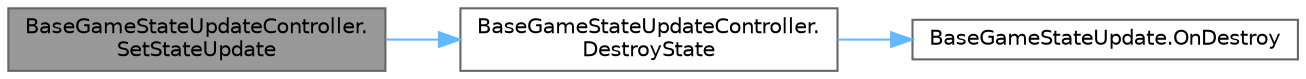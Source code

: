 digraph "BaseGameStateUpdateController.SetStateUpdate"
{
 // LATEX_PDF_SIZE
  bgcolor="transparent";
  edge [fontname=Helvetica,fontsize=10,labelfontname=Helvetica,labelfontsize=10];
  node [fontname=Helvetica,fontsize=10,shape=box,height=0.2,width=0.4];
  rankdir="LR";
  Node1 [id="Node000001",label="BaseGameStateUpdateController.\lSetStateUpdate",height=0.2,width=0.4,color="gray40", fillcolor="grey60", style="filled", fontcolor="black",tooltip="一致するステートの処理をセット"];
  Node1 -> Node2 [id="edge1_Node000001_Node000002",color="steelblue1",style="solid",tooltip=" "];
  Node2 [id="Node000002",label="BaseGameStateUpdateController.\lDestroyState",height=0.2,width=0.4,color="grey40", fillcolor="white", style="filled",URL="$class_base_game_state_update_controller.html#ace91a87b988cb9a24c05f2c95059ae7d",tooltip="削除処理"];
  Node2 -> Node3 [id="edge2_Node000002_Node000003",color="steelblue1",style="solid",tooltip=" "];
  Node3 [id="Node000003",label="BaseGameStateUpdate.OnDestroy",height=0.2,width=0.4,color="grey40", fillcolor="white", style="filled",URL="$class_base_game_state_update.html#aceca064639711a62078500c5496ee999",tooltip="削除処理"];
}
